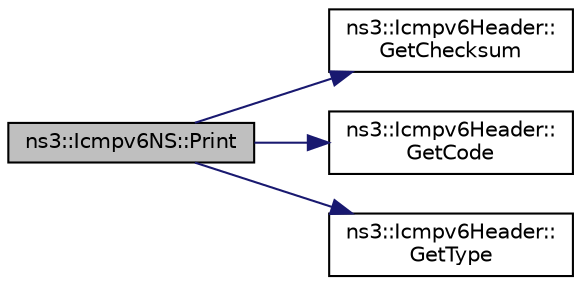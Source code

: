 digraph "ns3::Icmpv6NS::Print"
{
 // LATEX_PDF_SIZE
  edge [fontname="Helvetica",fontsize="10",labelfontname="Helvetica",labelfontsize="10"];
  node [fontname="Helvetica",fontsize="10",shape=record];
  rankdir="LR";
  Node1 [label="ns3::Icmpv6NS::Print",height=0.2,width=0.4,color="black", fillcolor="grey75", style="filled", fontcolor="black",tooltip="Print information."];
  Node1 -> Node2 [color="midnightblue",fontsize="10",style="solid",fontname="Helvetica"];
  Node2 [label="ns3::Icmpv6Header::\lGetChecksum",height=0.2,width=0.4,color="black", fillcolor="white", style="filled",URL="$classns3_1_1_icmpv6_header.html#a52f8e7426d0857236930abb7768484f5",tooltip="Get the checksum."];
  Node1 -> Node3 [color="midnightblue",fontsize="10",style="solid",fontname="Helvetica"];
  Node3 [label="ns3::Icmpv6Header::\lGetCode",height=0.2,width=0.4,color="black", fillcolor="white", style="filled",URL="$classns3_1_1_icmpv6_header.html#a13d8f4dc5f9674af6a0fa15bf4b49d9a",tooltip="Get the code field."];
  Node1 -> Node4 [color="midnightblue",fontsize="10",style="solid",fontname="Helvetica"];
  Node4 [label="ns3::Icmpv6Header::\lGetType",height=0.2,width=0.4,color="black", fillcolor="white", style="filled",URL="$classns3_1_1_icmpv6_header.html#a34dd3bf798288e87e54ef2a2f8fd89ce",tooltip="Get the type field."];
}
